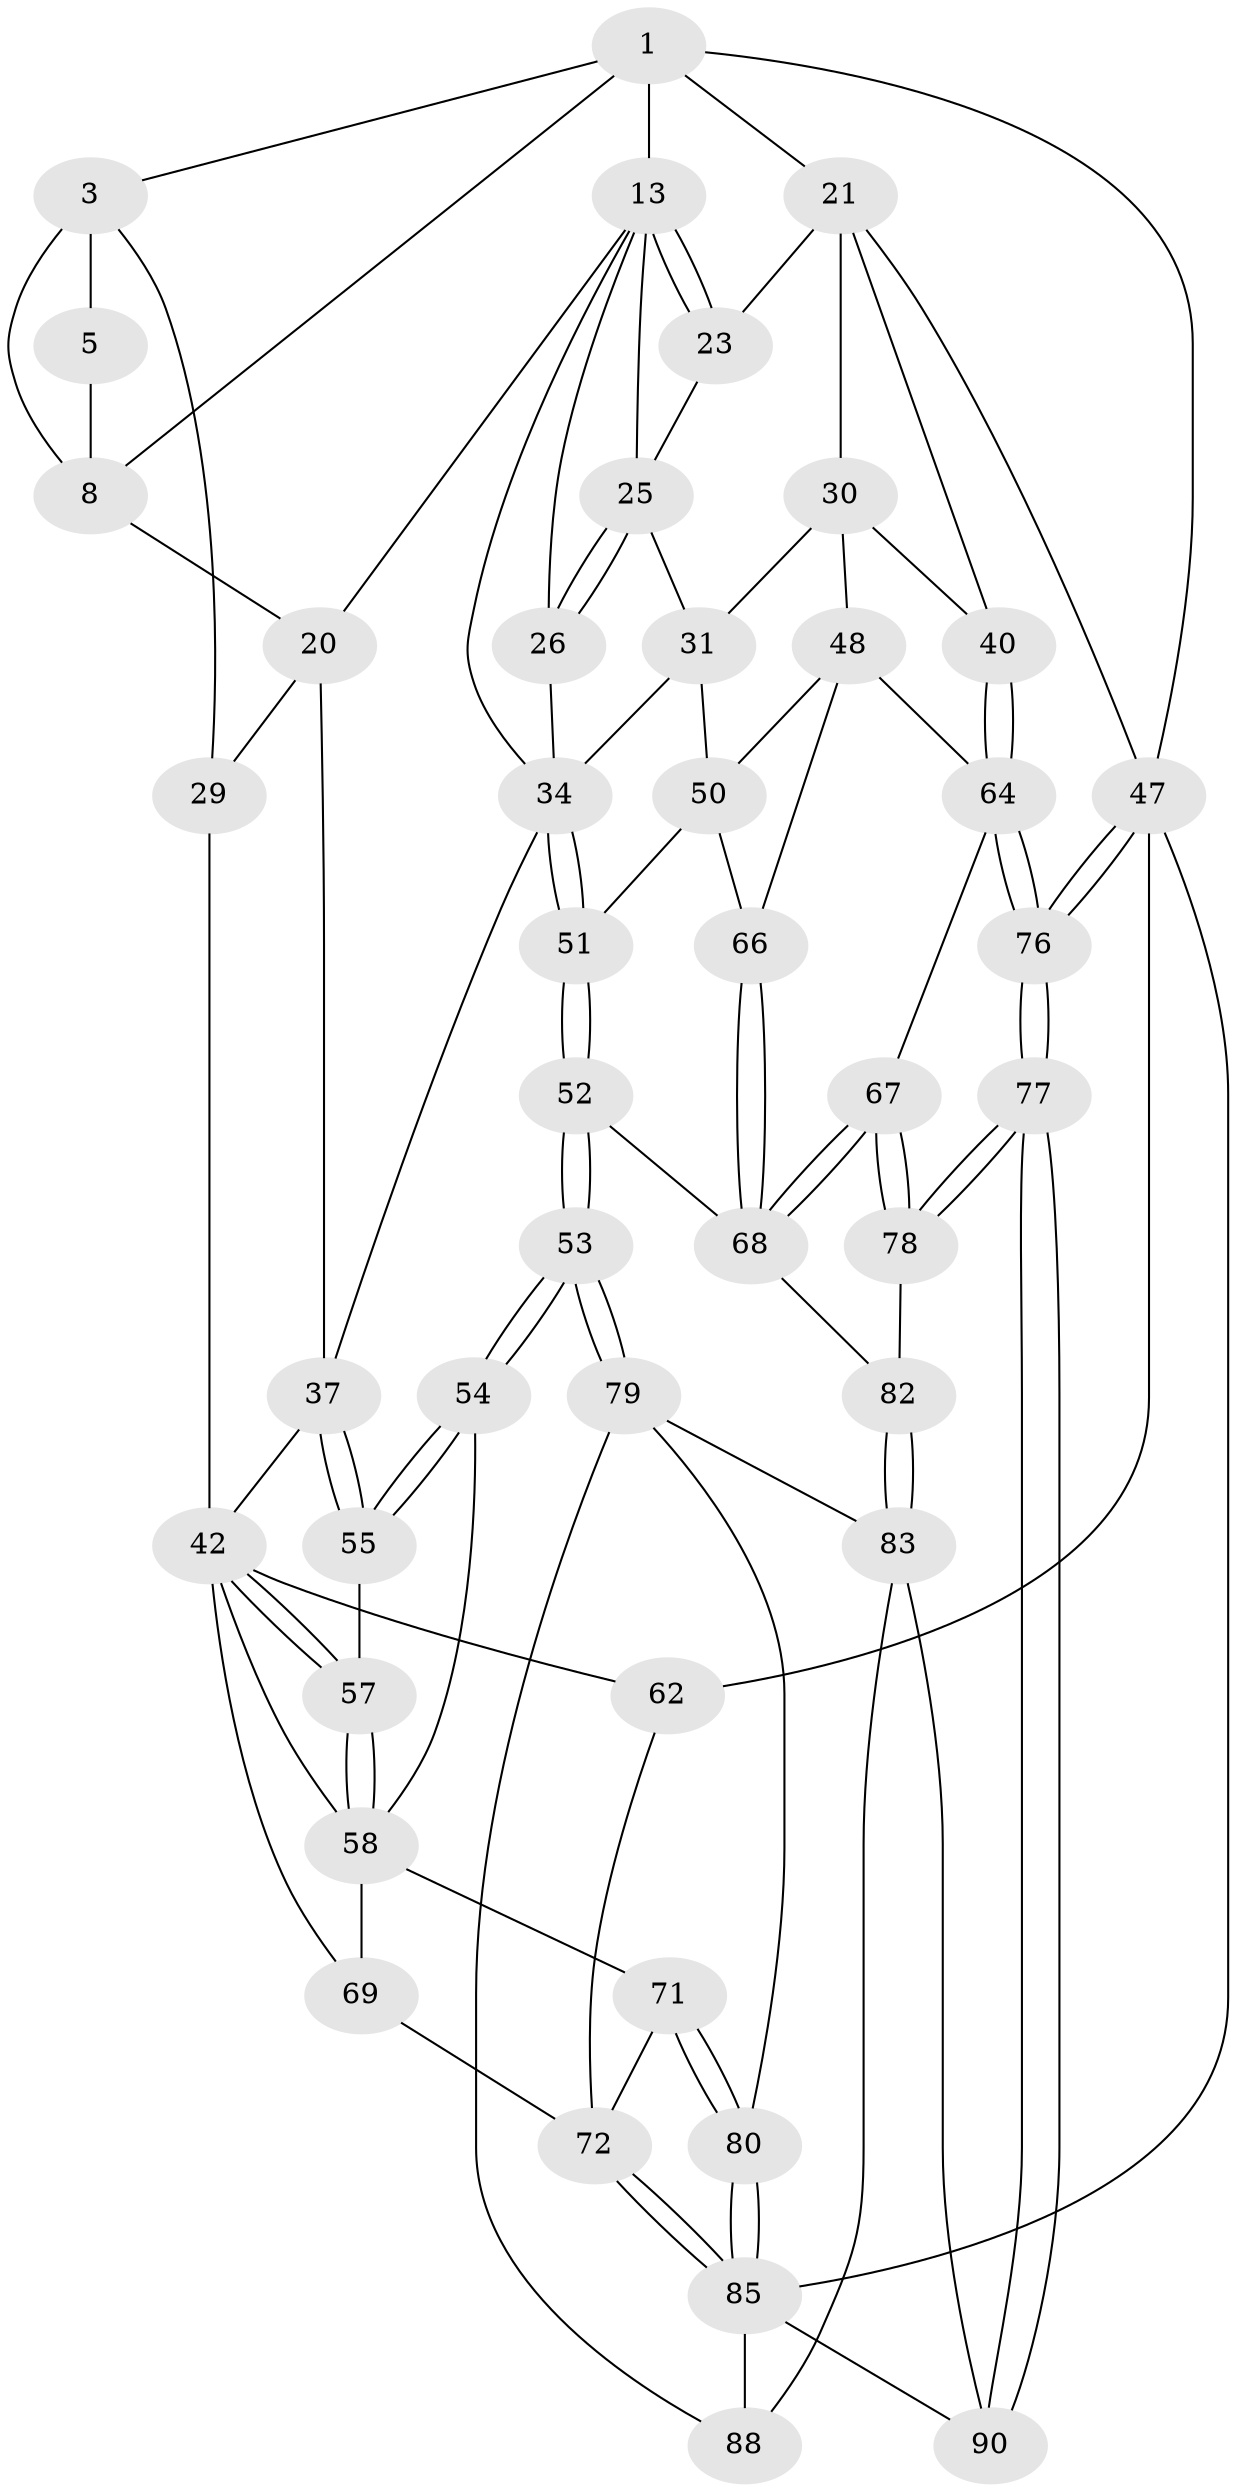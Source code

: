 // original degree distribution, {3: 0.022222222222222223, 6: 0.18888888888888888, 5: 0.5777777777777777, 4: 0.2111111111111111}
// Generated by graph-tools (version 1.1) at 2025/28/03/15/25 16:28:09]
// undirected, 45 vertices, 107 edges
graph export_dot {
graph [start="1"]
  node [color=gray90,style=filled];
  1 [pos="+0.26858030617824186+0",super="+2+6"];
  3 [pos="+0+0.22038358516023582",super="+4"];
  5 [pos="+0.26641658132998736+0"];
  8 [pos="+0.3879234505357125+0.06787270078651131",super="+9+17"];
  13 [pos="+0.6470937260037806+0.07948756309031263",super="+14"];
  20 [pos="+0.3066681064790087+0.20832546508877486",super="+28"];
  21 [pos="+1+0",super="+39+22"];
  23 [pos="+0.752192784271327+0.18459070075724973",super="+24"];
  25 [pos="+0.5476686364860369+0.23054122171722086",super="+27"];
  26 [pos="+0.5354338792212711+0.24807397766268685"];
  29 [pos="+0+0.2501303362883129"];
  30 [pos="+0.7768610507569845+0.32101590537748365",super="+41"];
  31 [pos="+0.6821127748476665+0.37311689349515426",super="+32"];
  34 [pos="+0.5618826692252251+0.4249322014763633",super="+35"];
  37 [pos="+0.41507471461259854+0.39970814718343267",super="+38"];
  40 [pos="+1+0.48147936322159457"];
  42 [pos="+0.20710949485328684+0.5054038750039815",super="+43"];
  47 [pos="+1+1",super="+63"];
  48 [pos="+0.7854538948747256+0.5636197708639871",super="+49"];
  50 [pos="+0.6436590199900827+0.4976708605998691",super="+56"];
  51 [pos="+0.527191672880066+0.6682599873388259"];
  52 [pos="+0.5105295398453459+0.6801479148498093"];
  53 [pos="+0.4842915165963839+0.6926918982327861"];
  54 [pos="+0.4668420044381886+0.6787197260339363",super="+61"];
  55 [pos="+0.4121912688848743+0.408068889372745"];
  57 [pos="+0.2984854574829081+0.532433679214621"];
  58 [pos="+0.30300696288479984+0.5606881156325989",super="+59"];
  62 [pos="+0+0.9233847188465962"];
  64 [pos="+0.8869747217786038+0.6895605361945848",super="+65"];
  66 [pos="+0.6745117618455618+0.6480323716172186"];
  67 [pos="+0.7784093529918681+0.7548097616397473"];
  68 [pos="+0.7269318986096076+0.725888662582499",super="+74"];
  69 [pos="+0.12178640176676457+0.6633707851032634"];
  71 [pos="+0.23608446789369905+0.7923897649898344"];
  72 [pos="+0.22574272634054135+0.8006223710650123",super="+73"];
  76 [pos="+1+1"];
  77 [pos="+1+1"];
  78 [pos="+0.7914054817245255+0.9017987071197365"];
  79 [pos="+0.46519010617754614+0.8330402876073915",super="+84"];
  80 [pos="+0.41175939790112254+0.8320491369191287"];
  82 [pos="+0.6326615500986432+0.8730529232226564"];
  83 [pos="+0.5087919455383303+0.9012656272941038",super="+89"];
  85 [pos="+0.13384127555919248+1",super="+86"];
  88 [pos="+0.30855517732821286+0.9754277473778137"];
  90 [pos="+0.5300520329593972+1"];
  1 -- 3;
  1 -- 47 [weight=2];
  1 -- 21;
  1 -- 8;
  1 -- 13 [weight=2];
  3 -- 29;
  3 -- 8 [weight=2];
  3 -- 5;
  5 -- 8;
  8 -- 20;
  13 -- 23 [weight=2];
  13 -- 23;
  13 -- 34;
  13 -- 20;
  13 -- 25;
  13 -- 26;
  20 -- 29;
  20 -- 37;
  21 -- 40;
  21 -- 47;
  21 -- 30;
  21 -- 23;
  23 -- 25;
  25 -- 26;
  25 -- 26;
  25 -- 31;
  26 -- 34;
  29 -- 42;
  30 -- 31 [weight=2];
  30 -- 40;
  30 -- 48;
  31 -- 34;
  31 -- 50;
  34 -- 51;
  34 -- 51;
  34 -- 37;
  37 -- 55;
  37 -- 55;
  37 -- 42;
  40 -- 64;
  40 -- 64;
  42 -- 57;
  42 -- 57;
  42 -- 69;
  42 -- 62;
  42 -- 58;
  47 -- 76;
  47 -- 76;
  47 -- 62;
  47 -- 85;
  48 -- 64;
  48 -- 50;
  48 -- 66;
  50 -- 51;
  50 -- 66;
  51 -- 52;
  51 -- 52;
  52 -- 53;
  52 -- 53;
  52 -- 68;
  53 -- 54;
  53 -- 54;
  53 -- 79;
  53 -- 79;
  54 -- 55;
  54 -- 55;
  54 -- 58 [weight=2];
  55 -- 57;
  57 -- 58;
  57 -- 58;
  58 -- 69;
  58 -- 71;
  62 -- 72;
  64 -- 76;
  64 -- 76;
  64 -- 67;
  66 -- 68;
  66 -- 68;
  67 -- 68;
  67 -- 68;
  67 -- 78;
  67 -- 78;
  68 -- 82;
  69 -- 72;
  71 -- 72;
  71 -- 80;
  71 -- 80;
  72 -- 85;
  72 -- 85;
  76 -- 77;
  76 -- 77;
  77 -- 78;
  77 -- 78;
  77 -- 90;
  77 -- 90;
  78 -- 82;
  79 -- 80;
  79 -- 88;
  79 -- 83;
  80 -- 85;
  80 -- 85;
  82 -- 83;
  82 -- 83;
  83 -- 88;
  83 -- 90;
  85 -- 88;
  85 -- 90;
}

